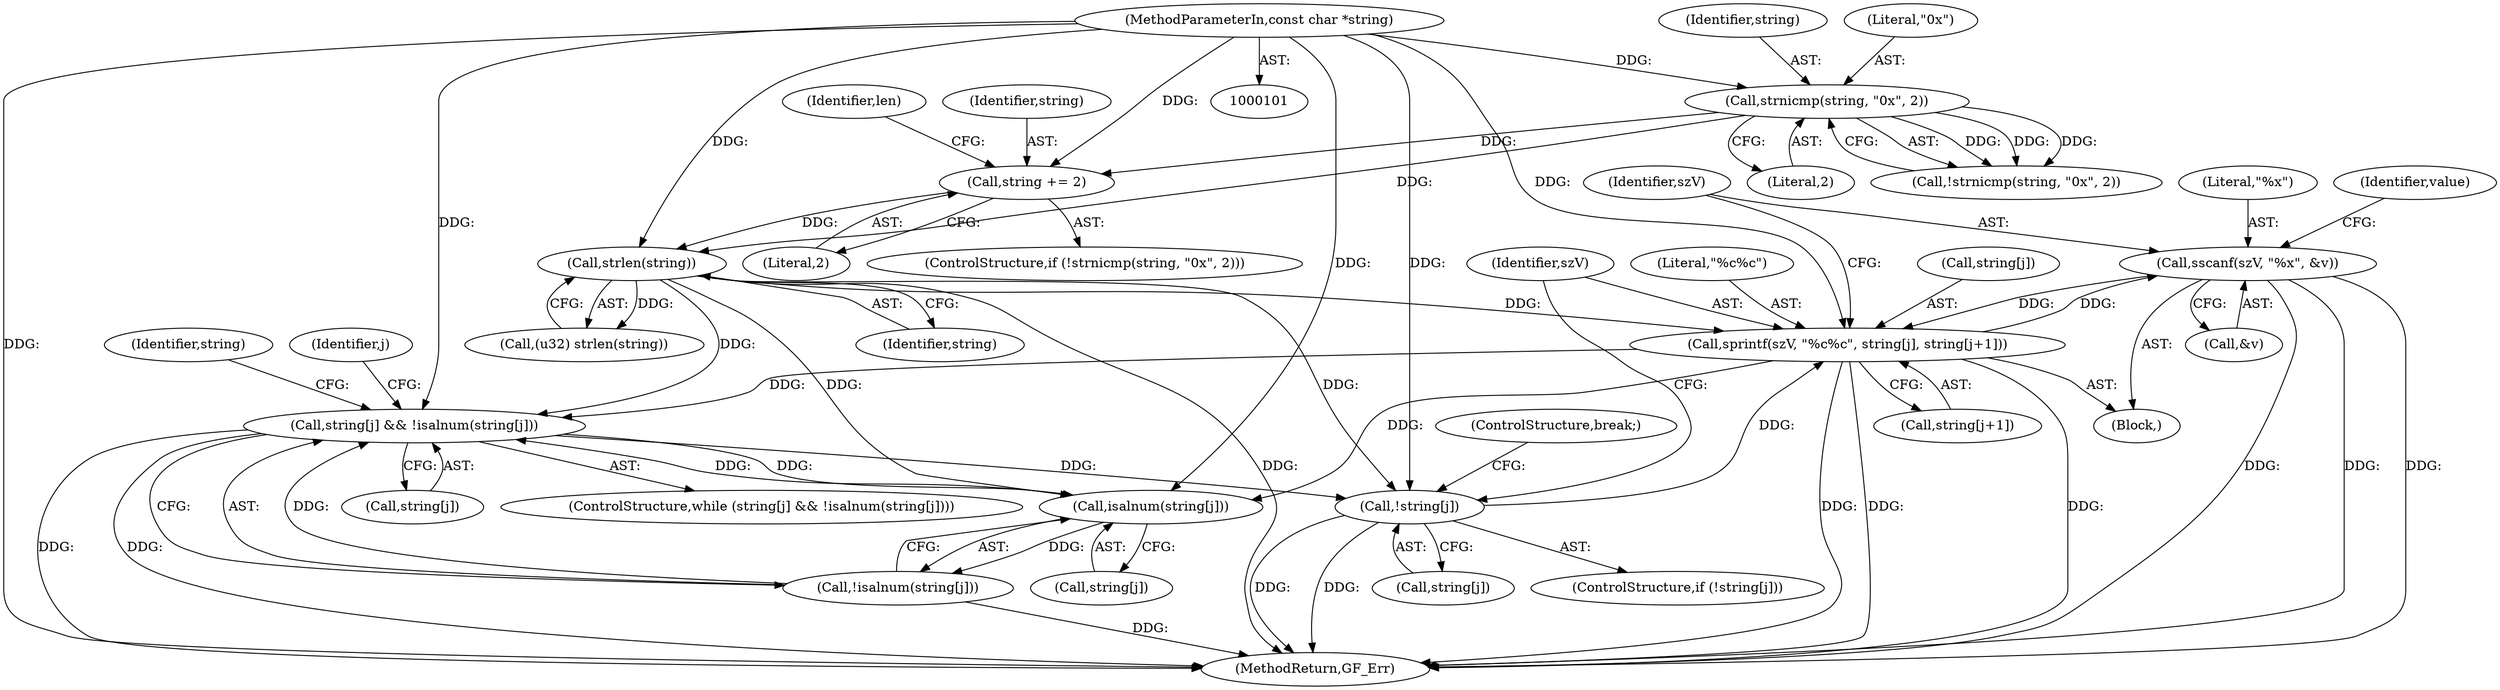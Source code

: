 digraph "0_gpac_f36525c5beafb78959c3a07d6622c9028de348da@API" {
"1000173" [label="(Call,sscanf(szV, \"%x\", &v))"];
"1000162" [label="(Call,sprintf(szV, \"%c%c\", string[j], string[j+1]))"];
"1000173" [label="(Call,sscanf(szV, \"%x\", &v))"];
"1000157" [label="(Call,!string[j])"];
"1000145" [label="(Call,string[j] && !isalnum(string[j]))"];
"1000150" [label="(Call,isalnum(string[j]))"];
"1000123" [label="(Call,strlen(string))"];
"1000116" [label="(Call,string += 2)"];
"1000112" [label="(Call,strnicmp(string, \"0x\", 2))"];
"1000102" [label="(MethodParameterIn,const char *string)"];
"1000149" [label="(Call,!isalnum(string[j]))"];
"1000158" [label="(Call,string[j])"];
"1000174" [label="(Identifier,szV)"];
"1000163" [label="(Identifier,szV)"];
"1000113" [label="(Identifier,string)"];
"1000115" [label="(Literal,2)"];
"1000175" [label="(Literal,\"%x\")"];
"1000146" [label="(Call,string[j])"];
"1000150" [label="(Call,isalnum(string[j]))"];
"1000123" [label="(Call,strlen(string))"];
"1000144" [label="(ControlStructure,while (string[j] && !isalnum(string[j])))"];
"1000156" [label="(ControlStructure,if (!string[j]))"];
"1000118" [label="(Literal,2)"];
"1000141" [label="(Block,)"];
"1000149" [label="(Call,!isalnum(string[j]))"];
"1000155" [label="(Identifier,j)"];
"1000162" [label="(Call,sprintf(szV, \"%c%c\", string[j], string[j+1]))"];
"1000102" [label="(MethodParameterIn,const char *string)"];
"1000165" [label="(Call,string[j])"];
"1000151" [label="(Call,string[j])"];
"1000110" [label="(ControlStructure,if (!strnicmp(string, \"0x\", 2)))"];
"1000111" [label="(Call,!strnicmp(string, \"0x\", 2))"];
"1000208" [label="(MethodReturn,GF_Err)"];
"1000168" [label="(Call,string[j+1])"];
"1000116" [label="(Call,string += 2)"];
"1000121" [label="(Call,(u32) strlen(string))"];
"1000120" [label="(Identifier,len)"];
"1000114" [label="(Literal,\"0x\")"];
"1000159" [label="(Identifier,string)"];
"1000173" [label="(Call,sscanf(szV, \"%x\", &v))"];
"1000161" [label="(ControlStructure,break;)"];
"1000164" [label="(Literal,\"%c%c\")"];
"1000176" [label="(Call,&v)"];
"1000157" [label="(Call,!string[j])"];
"1000117" [label="(Identifier,string)"];
"1000180" [label="(Identifier,value)"];
"1000145" [label="(Call,string[j] && !isalnum(string[j]))"];
"1000112" [label="(Call,strnicmp(string, \"0x\", 2))"];
"1000124" [label="(Identifier,string)"];
"1000173" -> "1000141"  [label="AST: "];
"1000173" -> "1000176"  [label="CFG: "];
"1000174" -> "1000173"  [label="AST: "];
"1000175" -> "1000173"  [label="AST: "];
"1000176" -> "1000173"  [label="AST: "];
"1000180" -> "1000173"  [label="CFG: "];
"1000173" -> "1000208"  [label="DDG: "];
"1000173" -> "1000208"  [label="DDG: "];
"1000173" -> "1000208"  [label="DDG: "];
"1000173" -> "1000162"  [label="DDG: "];
"1000162" -> "1000173"  [label="DDG: "];
"1000162" -> "1000141"  [label="AST: "];
"1000162" -> "1000168"  [label="CFG: "];
"1000163" -> "1000162"  [label="AST: "];
"1000164" -> "1000162"  [label="AST: "];
"1000165" -> "1000162"  [label="AST: "];
"1000168" -> "1000162"  [label="AST: "];
"1000174" -> "1000162"  [label="CFG: "];
"1000162" -> "1000208"  [label="DDG: "];
"1000162" -> "1000208"  [label="DDG: "];
"1000162" -> "1000208"  [label="DDG: "];
"1000162" -> "1000145"  [label="DDG: "];
"1000162" -> "1000150"  [label="DDG: "];
"1000157" -> "1000162"  [label="DDG: "];
"1000123" -> "1000162"  [label="DDG: "];
"1000102" -> "1000162"  [label="DDG: "];
"1000157" -> "1000156"  [label="AST: "];
"1000157" -> "1000158"  [label="CFG: "];
"1000158" -> "1000157"  [label="AST: "];
"1000161" -> "1000157"  [label="CFG: "];
"1000163" -> "1000157"  [label="CFG: "];
"1000157" -> "1000208"  [label="DDG: "];
"1000157" -> "1000208"  [label="DDG: "];
"1000145" -> "1000157"  [label="DDG: "];
"1000123" -> "1000157"  [label="DDG: "];
"1000102" -> "1000157"  [label="DDG: "];
"1000145" -> "1000144"  [label="AST: "];
"1000145" -> "1000146"  [label="CFG: "];
"1000145" -> "1000149"  [label="CFG: "];
"1000146" -> "1000145"  [label="AST: "];
"1000149" -> "1000145"  [label="AST: "];
"1000155" -> "1000145"  [label="CFG: "];
"1000159" -> "1000145"  [label="CFG: "];
"1000145" -> "1000208"  [label="DDG: "];
"1000145" -> "1000208"  [label="DDG: "];
"1000150" -> "1000145"  [label="DDG: "];
"1000123" -> "1000145"  [label="DDG: "];
"1000102" -> "1000145"  [label="DDG: "];
"1000149" -> "1000145"  [label="DDG: "];
"1000145" -> "1000150"  [label="DDG: "];
"1000150" -> "1000149"  [label="AST: "];
"1000150" -> "1000151"  [label="CFG: "];
"1000151" -> "1000150"  [label="AST: "];
"1000149" -> "1000150"  [label="CFG: "];
"1000150" -> "1000149"  [label="DDG: "];
"1000123" -> "1000150"  [label="DDG: "];
"1000102" -> "1000150"  [label="DDG: "];
"1000123" -> "1000121"  [label="AST: "];
"1000123" -> "1000124"  [label="CFG: "];
"1000124" -> "1000123"  [label="AST: "];
"1000121" -> "1000123"  [label="CFG: "];
"1000123" -> "1000208"  [label="DDG: "];
"1000123" -> "1000121"  [label="DDG: "];
"1000116" -> "1000123"  [label="DDG: "];
"1000112" -> "1000123"  [label="DDG: "];
"1000102" -> "1000123"  [label="DDG: "];
"1000116" -> "1000110"  [label="AST: "];
"1000116" -> "1000118"  [label="CFG: "];
"1000117" -> "1000116"  [label="AST: "];
"1000118" -> "1000116"  [label="AST: "];
"1000120" -> "1000116"  [label="CFG: "];
"1000112" -> "1000116"  [label="DDG: "];
"1000102" -> "1000116"  [label="DDG: "];
"1000112" -> "1000111"  [label="AST: "];
"1000112" -> "1000115"  [label="CFG: "];
"1000113" -> "1000112"  [label="AST: "];
"1000114" -> "1000112"  [label="AST: "];
"1000115" -> "1000112"  [label="AST: "];
"1000111" -> "1000112"  [label="CFG: "];
"1000112" -> "1000111"  [label="DDG: "];
"1000112" -> "1000111"  [label="DDG: "];
"1000112" -> "1000111"  [label="DDG: "];
"1000102" -> "1000112"  [label="DDG: "];
"1000102" -> "1000101"  [label="AST: "];
"1000102" -> "1000208"  [label="DDG: "];
"1000149" -> "1000208"  [label="DDG: "];
}
